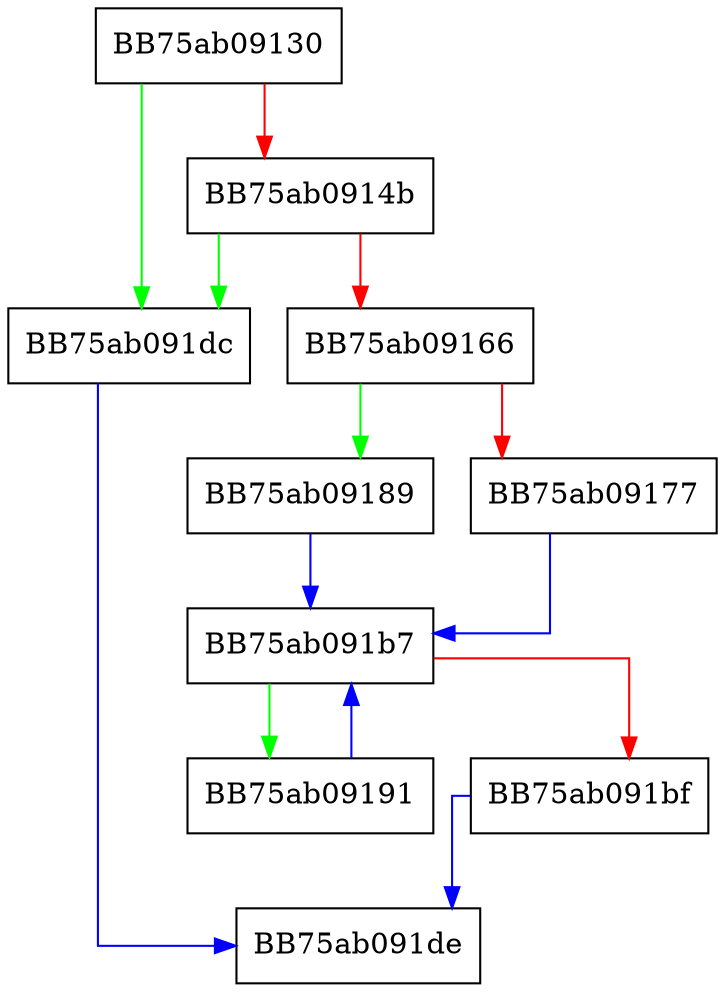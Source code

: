 digraph DriverNameHash {
  node [shape="box"];
  graph [splines=ortho];
  BB75ab09130 -> BB75ab091dc [color="green"];
  BB75ab09130 -> BB75ab0914b [color="red"];
  BB75ab0914b -> BB75ab091dc [color="green"];
  BB75ab0914b -> BB75ab09166 [color="red"];
  BB75ab09166 -> BB75ab09189 [color="green"];
  BB75ab09166 -> BB75ab09177 [color="red"];
  BB75ab09177 -> BB75ab091b7 [color="blue"];
  BB75ab09189 -> BB75ab091b7 [color="blue"];
  BB75ab09191 -> BB75ab091b7 [color="blue"];
  BB75ab091b7 -> BB75ab09191 [color="green"];
  BB75ab091b7 -> BB75ab091bf [color="red"];
  BB75ab091bf -> BB75ab091de [color="blue"];
  BB75ab091dc -> BB75ab091de [color="blue"];
}